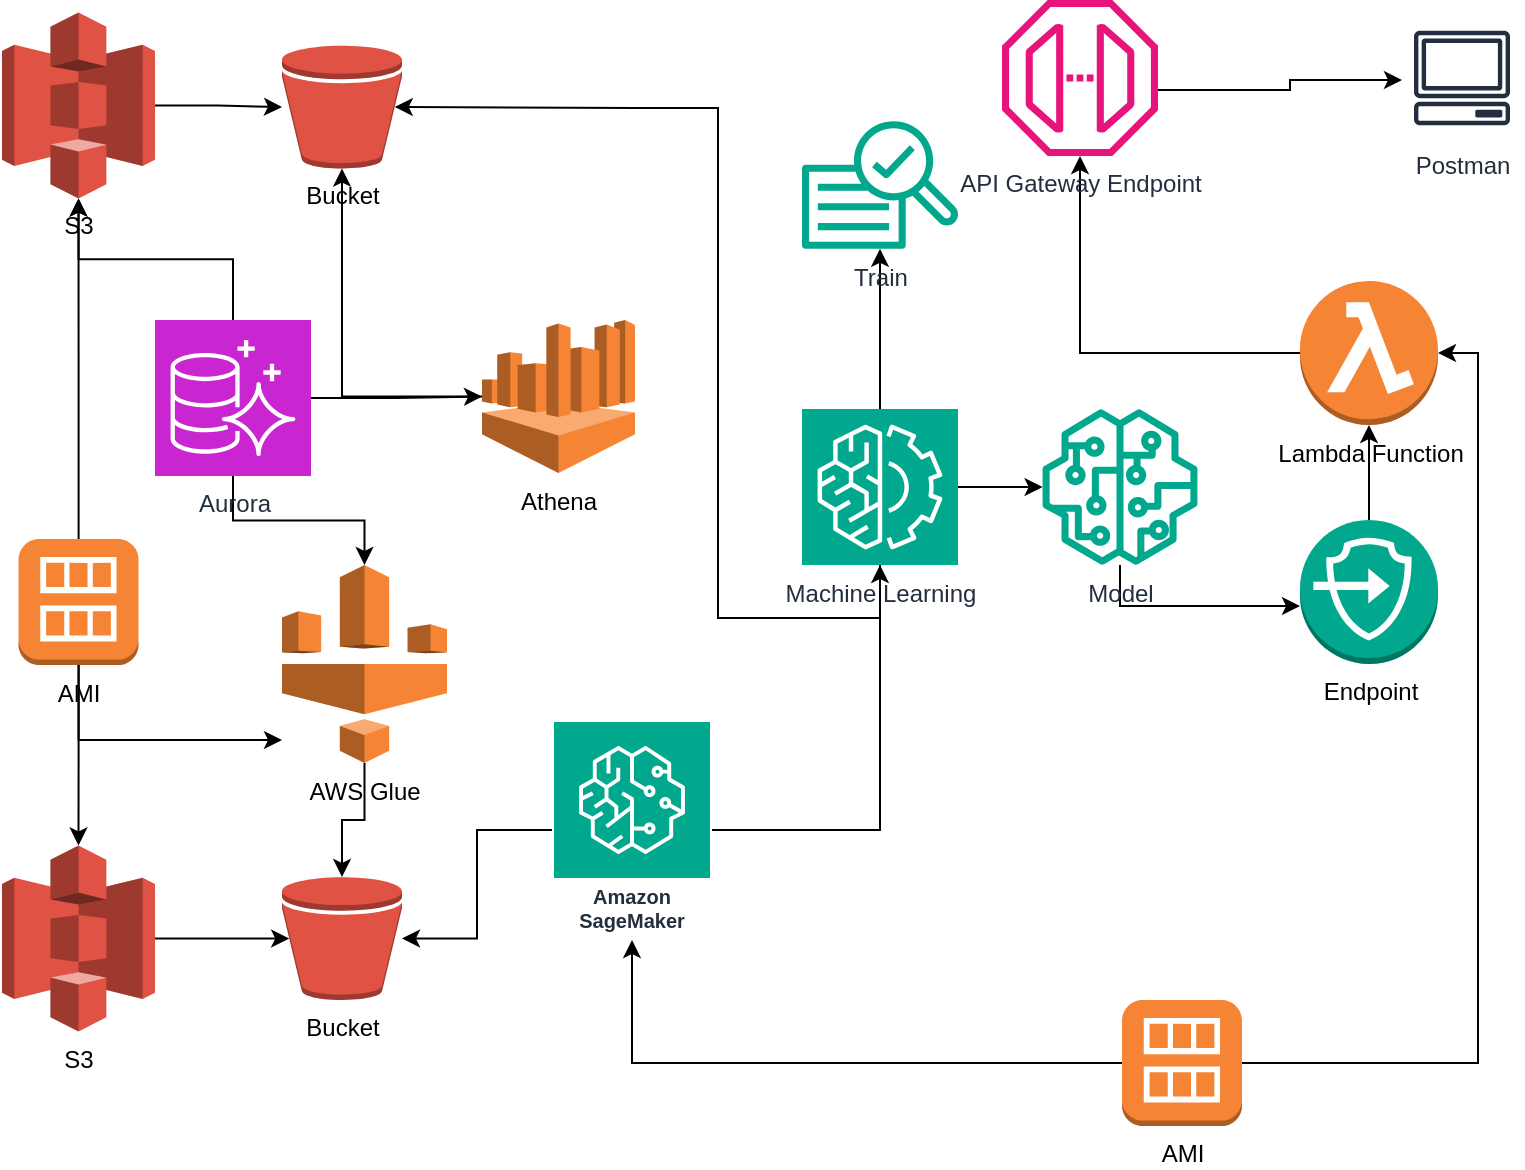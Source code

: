 <mxfile version="24.9.3">
  <diagram name="Page-1" id="DFdH9Ikgwe46YlfD4Rme">
    <mxGraphModel dx="1007" dy="605" grid="1" gridSize="10" guides="1" tooltips="1" connect="1" arrows="1" fold="1" page="1" pageScale="1" pageWidth="1100" pageHeight="850" math="0" shadow="0">
      <root>
        <mxCell id="0" />
        <mxCell id="1" parent="0" />
        <mxCell id="S203vMJa91FMzyEnusju-2" value="AWS Glue" style="outlineConnect=0;dashed=0;verticalLabelPosition=bottom;verticalAlign=top;align=center;html=1;shape=mxgraph.aws3.glue;fillColor=#F58534;gradientColor=none;" vertex="1" parent="1">
          <mxGeometry x="210" y="402.5" width="82.5" height="99" as="geometry" />
        </mxCell>
        <mxCell id="S203vMJa91FMzyEnusju-25" style="edgeStyle=orthogonalEdgeStyle;rounded=0;orthogonalLoop=1;jettySize=auto;html=1;" edge="1" parent="1" source="S203vMJa91FMzyEnusju-6" target="S203vMJa91FMzyEnusju-13">
          <mxGeometry relative="1" as="geometry" />
        </mxCell>
        <mxCell id="S203vMJa91FMzyEnusju-49" style="edgeStyle=orthogonalEdgeStyle;rounded=0;orthogonalLoop=1;jettySize=auto;html=1;" edge="1" parent="1" source="S203vMJa91FMzyEnusju-6" target="S203vMJa91FMzyEnusju-2">
          <mxGeometry relative="1" as="geometry">
            <Array as="points">
              <mxPoint x="108" y="490" />
            </Array>
          </mxGeometry>
        </mxCell>
        <mxCell id="S203vMJa91FMzyEnusju-60" style="edgeStyle=orthogonalEdgeStyle;rounded=0;orthogonalLoop=1;jettySize=auto;html=1;" edge="1" parent="1" source="S203vMJa91FMzyEnusju-6" target="S203vMJa91FMzyEnusju-56">
          <mxGeometry relative="1" as="geometry" />
        </mxCell>
        <mxCell id="S203vMJa91FMzyEnusju-6" value="AMI" style="outlineConnect=0;dashed=0;verticalLabelPosition=bottom;verticalAlign=top;align=center;html=1;shape=mxgraph.aws3.ami;fillColor=#F58534;gradientColor=none;" vertex="1" parent="1">
          <mxGeometry x="78.25" y="389.5" width="60" height="63" as="geometry" />
        </mxCell>
        <mxCell id="S203vMJa91FMzyEnusju-35" style="edgeStyle=orthogonalEdgeStyle;rounded=0;orthogonalLoop=1;jettySize=auto;html=1;" edge="1" parent="1" source="S203vMJa91FMzyEnusju-8" target="S203vMJa91FMzyEnusju-11">
          <mxGeometry relative="1" as="geometry" />
        </mxCell>
        <mxCell id="S203vMJa91FMzyEnusju-8" value="Endpoint" style="outlineConnect=0;dashed=0;verticalLabelPosition=bottom;verticalAlign=top;align=center;html=1;shape=mxgraph.aws3.endpoints;fillColor=#01a88d;gradientColor=none;" vertex="1" parent="1">
          <mxGeometry x="719" y="380" width="69" height="72" as="geometry" />
        </mxCell>
        <mxCell id="S203vMJa91FMzyEnusju-36" style="edgeStyle=orthogonalEdgeStyle;rounded=0;orthogonalLoop=1;jettySize=auto;html=1;" edge="1" parent="1" source="S203vMJa91FMzyEnusju-11" target="S203vMJa91FMzyEnusju-20">
          <mxGeometry relative="1" as="geometry" />
        </mxCell>
        <mxCell id="S203vMJa91FMzyEnusju-11" value="Lambda Function" style="outlineConnect=0;dashed=0;verticalLabelPosition=bottom;verticalAlign=top;align=center;html=1;shape=mxgraph.aws3.lambda_function;fillColor=#F58534;gradientColor=none;" vertex="1" parent="1">
          <mxGeometry x="719" y="260.5" width="69" height="72" as="geometry" />
        </mxCell>
        <mxCell id="S203vMJa91FMzyEnusju-47" style="edgeStyle=orthogonalEdgeStyle;rounded=0;orthogonalLoop=1;jettySize=auto;html=1;" edge="1" parent="1" source="S203vMJa91FMzyEnusju-13" target="S203vMJa91FMzyEnusju-14">
          <mxGeometry relative="1" as="geometry" />
        </mxCell>
        <mxCell id="S203vMJa91FMzyEnusju-13" value="S3" style="outlineConnect=0;dashed=0;verticalLabelPosition=bottom;verticalAlign=top;align=center;html=1;shape=mxgraph.aws3.s3;fillColor=#E05243;gradientColor=none;" vertex="1" parent="1">
          <mxGeometry x="70" y="126.25" width="76.5" height="93" as="geometry" />
        </mxCell>
        <mxCell id="S203vMJa91FMzyEnusju-14" value="Bucket" style="outlineConnect=0;dashed=0;verticalLabelPosition=bottom;verticalAlign=top;align=center;html=1;shape=mxgraph.aws3.bucket;fillColor=#E05243;gradientColor=none;" vertex="1" parent="1">
          <mxGeometry x="210" y="142.75" width="60" height="61.5" as="geometry" />
        </mxCell>
        <mxCell id="S203vMJa91FMzyEnusju-15" value="Postman" style="sketch=0;outlineConnect=0;fontColor=#232F3E;gradientColor=none;strokeColor=#232F3E;fillColor=#ffffff;dashed=0;verticalLabelPosition=bottom;verticalAlign=top;align=center;html=1;fontSize=12;fontStyle=0;aspect=fixed;shape=mxgraph.aws4.resourceIcon;resIcon=mxgraph.aws4.client;" vertex="1" parent="1">
          <mxGeometry x="770" y="129" width="60" height="60" as="geometry" />
        </mxCell>
        <mxCell id="S203vMJa91FMzyEnusju-45" style="edgeStyle=orthogonalEdgeStyle;rounded=0;orthogonalLoop=1;jettySize=auto;html=1;" edge="1" parent="1" source="S203vMJa91FMzyEnusju-18" target="S203vMJa91FMzyEnusju-21">
          <mxGeometry relative="1" as="geometry" />
        </mxCell>
        <mxCell id="S203vMJa91FMzyEnusju-55" style="edgeStyle=orthogonalEdgeStyle;rounded=0;orthogonalLoop=1;jettySize=auto;html=1;" edge="1" parent="1" source="S203vMJa91FMzyEnusju-18" target="S203vMJa91FMzyEnusju-53">
          <mxGeometry relative="1" as="geometry" />
        </mxCell>
        <mxCell id="S203vMJa91FMzyEnusju-18" value="Amazon SageMaker" style="sketch=0;outlineConnect=0;fontColor=#232F3E;gradientColor=none;strokeColor=#ffffff;fillColor=#01a88d;dashed=0;verticalLabelPosition=middle;verticalAlign=bottom;align=center;html=1;whiteSpace=wrap;fontSize=10;fontStyle=1;spacing=3;shape=mxgraph.aws4.productIcon;prIcon=mxgraph.aws4.sagemaker;" vertex="1" parent="1">
          <mxGeometry x="345" y="480" width="80" height="110" as="geometry" />
        </mxCell>
        <mxCell id="S203vMJa91FMzyEnusju-58" style="edgeStyle=orthogonalEdgeStyle;rounded=0;orthogonalLoop=1;jettySize=auto;html=1;" edge="1" parent="1" source="S203vMJa91FMzyEnusju-20" target="S203vMJa91FMzyEnusju-15">
          <mxGeometry relative="1" as="geometry">
            <Array as="points">
              <mxPoint x="714" y="165" />
              <mxPoint x="714" y="160" />
            </Array>
          </mxGeometry>
        </mxCell>
        <mxCell id="S203vMJa91FMzyEnusju-20" value="API Gateway Endpoint" style="sketch=0;outlineConnect=0;fontColor=#232F3E;gradientColor=none;fillColor=#E7157B;strokeColor=none;dashed=0;verticalLabelPosition=bottom;verticalAlign=top;align=center;html=1;fontSize=12;fontStyle=0;aspect=fixed;pointerEvents=1;shape=mxgraph.aws4.endpoint;" vertex="1" parent="1">
          <mxGeometry x="570" y="120" width="78" height="78" as="geometry" />
        </mxCell>
        <mxCell id="S203vMJa91FMzyEnusju-39" style="edgeStyle=orthogonalEdgeStyle;rounded=0;orthogonalLoop=1;jettySize=auto;html=1;" edge="1" parent="1" source="S203vMJa91FMzyEnusju-21" target="S203vMJa91FMzyEnusju-23">
          <mxGeometry relative="1" as="geometry" />
        </mxCell>
        <mxCell id="S203vMJa91FMzyEnusju-52" style="edgeStyle=orthogonalEdgeStyle;rounded=0;orthogonalLoop=1;jettySize=auto;html=1;" edge="1" parent="1" source="S203vMJa91FMzyEnusju-21" target="S203vMJa91FMzyEnusju-22">
          <mxGeometry relative="1" as="geometry" />
        </mxCell>
        <mxCell id="S203vMJa91FMzyEnusju-21" value="Machine Learning" style="sketch=0;points=[[0,0,0],[0.25,0,0],[0.5,0,0],[0.75,0,0],[1,0,0],[0,1,0],[0.25,1,0],[0.5,1,0],[0.75,1,0],[1,1,0],[0,0.25,0],[0,0.5,0],[0,0.75,0],[1,0.25,0],[1,0.5,0],[1,0.75,0]];outlineConnect=0;fontColor=#232F3E;fillColor=#01A88D;strokeColor=#ffffff;dashed=0;verticalLabelPosition=bottom;verticalAlign=top;align=center;html=1;fontSize=12;fontStyle=0;aspect=fixed;shape=mxgraph.aws4.resourceIcon;resIcon=mxgraph.aws4.machine_learning;" vertex="1" parent="1">
          <mxGeometry x="470" y="324.5" width="78" height="78" as="geometry" />
        </mxCell>
        <mxCell id="S203vMJa91FMzyEnusju-22" value="Train" style="sketch=0;outlineConnect=0;fontColor=#232F3E;gradientColor=none;fillColor=#01A88D;strokeColor=none;dashed=0;verticalLabelPosition=bottom;verticalAlign=top;align=center;html=1;fontSize=12;fontStyle=0;aspect=fixed;pointerEvents=1;shape=mxgraph.aws4.sagemaker_train;" vertex="1" parent="1">
          <mxGeometry x="470" y="180" width="78" height="65" as="geometry" />
        </mxCell>
        <mxCell id="S203vMJa91FMzyEnusju-40" style="edgeStyle=orthogonalEdgeStyle;rounded=0;orthogonalLoop=1;jettySize=auto;html=1;" edge="1" parent="1" source="S203vMJa91FMzyEnusju-23" target="S203vMJa91FMzyEnusju-8">
          <mxGeometry relative="1" as="geometry">
            <Array as="points">
              <mxPoint x="629" y="423" />
            </Array>
          </mxGeometry>
        </mxCell>
        <mxCell id="S203vMJa91FMzyEnusju-23" value="Model" style="sketch=0;outlineConnect=0;fontColor=#232F3E;gradientColor=none;fillColor=#01A88D;strokeColor=none;dashed=0;verticalLabelPosition=bottom;verticalAlign=top;align=center;html=1;fontSize=12;fontStyle=0;aspect=fixed;pointerEvents=1;shape=mxgraph.aws4.sagemaker_model;" vertex="1" parent="1">
          <mxGeometry x="590" y="324.5" width="78" height="78" as="geometry" />
        </mxCell>
        <mxCell id="S203vMJa91FMzyEnusju-28" style="edgeStyle=orthogonalEdgeStyle;rounded=0;orthogonalLoop=1;jettySize=auto;html=1;" edge="1" parent="1" source="S203vMJa91FMzyEnusju-24" target="S203vMJa91FMzyEnusju-1">
          <mxGeometry relative="1" as="geometry" />
        </mxCell>
        <mxCell id="S203vMJa91FMzyEnusju-29" style="edgeStyle=orthogonalEdgeStyle;rounded=0;orthogonalLoop=1;jettySize=auto;html=1;" edge="1" parent="1" source="S203vMJa91FMzyEnusju-24" target="S203vMJa91FMzyEnusju-2">
          <mxGeometry relative="1" as="geometry" />
        </mxCell>
        <mxCell id="S203vMJa91FMzyEnusju-24" value="Aurora" style="sketch=0;points=[[0,0,0],[0.25,0,0],[0.5,0,0],[0.75,0,0],[1,0,0],[0,1,0],[0.25,1,0],[0.5,1,0],[0.75,1,0],[1,1,0],[0,0.25,0],[0,0.5,0],[0,0.75,0],[1,0.25,0],[1,0.5,0],[1,0.75,0]];outlineConnect=0;fontColor=#232F3E;fillColor=#C925D1;strokeColor=#ffffff;dashed=0;verticalLabelPosition=bottom;verticalAlign=top;align=center;html=1;fontSize=12;fontStyle=0;aspect=fixed;shape=mxgraph.aws4.resourceIcon;resIcon=mxgraph.aws4.aurora;" vertex="1" parent="1">
          <mxGeometry x="146.5" y="280" width="78" height="78" as="geometry" />
        </mxCell>
        <mxCell id="S203vMJa91FMzyEnusju-27" style="edgeStyle=orthogonalEdgeStyle;rounded=0;orthogonalLoop=1;jettySize=auto;html=1;entryX=0.5;entryY=1;entryDx=0;entryDy=0;entryPerimeter=0;" edge="1" parent="1" source="S203vMJa91FMzyEnusju-24" target="S203vMJa91FMzyEnusju-13">
          <mxGeometry relative="1" as="geometry" />
        </mxCell>
        <mxCell id="S203vMJa91FMzyEnusju-44" style="edgeStyle=orthogonalEdgeStyle;rounded=0;orthogonalLoop=1;jettySize=auto;html=1;" edge="1" parent="1" source="S203vMJa91FMzyEnusju-41" target="S203vMJa91FMzyEnusju-18">
          <mxGeometry relative="1" as="geometry" />
        </mxCell>
        <mxCell id="S203vMJa91FMzyEnusju-41" value="AMI" style="outlineConnect=0;dashed=0;verticalLabelPosition=bottom;verticalAlign=top;align=center;html=1;shape=mxgraph.aws3.ami;fillColor=#F58534;gradientColor=none;" vertex="1" parent="1">
          <mxGeometry x="630" y="620" width="60" height="63" as="geometry" />
        </mxCell>
        <mxCell id="S203vMJa91FMzyEnusju-48" value="" style="edgeStyle=orthogonalEdgeStyle;rounded=0;orthogonalLoop=1;jettySize=auto;html=1;entryX=0.94;entryY=0.5;entryDx=0;entryDy=0;entryPerimeter=0;" edge="1" parent="1" source="S203vMJa91FMzyEnusju-21" target="S203vMJa91FMzyEnusju-14">
          <mxGeometry relative="1" as="geometry">
            <mxPoint x="470" y="439" as="sourcePoint" />
            <mxPoint x="300" y="180" as="targetPoint" />
            <Array as="points">
              <mxPoint x="509" y="429" />
              <mxPoint x="428" y="429" />
              <mxPoint x="428" y="174" />
              <mxPoint x="387" y="174" />
            </Array>
          </mxGeometry>
        </mxCell>
        <mxCell id="S203vMJa91FMzyEnusju-62" style="edgeStyle=orthogonalEdgeStyle;rounded=0;orthogonalLoop=1;jettySize=auto;html=1;" edge="1" parent="1" source="S203vMJa91FMzyEnusju-1" target="S203vMJa91FMzyEnusju-14">
          <mxGeometry relative="1" as="geometry" />
        </mxCell>
        <mxCell id="S203vMJa91FMzyEnusju-1" value="Athena" style="outlineConnect=0;dashed=0;verticalLabelPosition=bottom;verticalAlign=top;align=center;html=1;shape=mxgraph.aws3.athena;fillColor=#F58534;gradientColor=none;textShadow=0;" vertex="1" parent="1">
          <mxGeometry x="310" y="280" width="76.5" height="76.5" as="geometry" />
        </mxCell>
        <mxCell id="S203vMJa91FMzyEnusju-50" style="edgeStyle=orthogonalEdgeStyle;rounded=0;orthogonalLoop=1;jettySize=auto;html=1;entryX=1;entryY=0.5;entryDx=0;entryDy=0;entryPerimeter=0;" edge="1" parent="1" source="S203vMJa91FMzyEnusju-41" target="S203vMJa91FMzyEnusju-11">
          <mxGeometry relative="1" as="geometry" />
        </mxCell>
        <mxCell id="S203vMJa91FMzyEnusju-53" value="Bucket" style="outlineConnect=0;dashed=0;verticalLabelPosition=bottom;verticalAlign=top;align=center;html=1;shape=mxgraph.aws3.bucket;fillColor=#E05243;gradientColor=none;" vertex="1" parent="1">
          <mxGeometry x="210" y="558.5" width="60" height="61.5" as="geometry" />
        </mxCell>
        <mxCell id="S203vMJa91FMzyEnusju-54" style="edgeStyle=orthogonalEdgeStyle;rounded=0;orthogonalLoop=1;jettySize=auto;html=1;entryX=0.5;entryY=0;entryDx=0;entryDy=0;entryPerimeter=0;" edge="1" parent="1" source="S203vMJa91FMzyEnusju-2" target="S203vMJa91FMzyEnusju-53">
          <mxGeometry relative="1" as="geometry" />
        </mxCell>
        <mxCell id="S203vMJa91FMzyEnusju-56" value="S3" style="outlineConnect=0;dashed=0;verticalLabelPosition=bottom;verticalAlign=top;align=center;html=1;shape=mxgraph.aws3.s3;fillColor=#E05243;gradientColor=none;" vertex="1" parent="1">
          <mxGeometry x="70" y="542.75" width="76.5" height="93" as="geometry" />
        </mxCell>
        <mxCell id="S203vMJa91FMzyEnusju-57" style="edgeStyle=orthogonalEdgeStyle;rounded=0;orthogonalLoop=1;jettySize=auto;html=1;entryX=0.06;entryY=0.5;entryDx=0;entryDy=0;entryPerimeter=0;" edge="1" parent="1" source="S203vMJa91FMzyEnusju-56" target="S203vMJa91FMzyEnusju-53">
          <mxGeometry relative="1" as="geometry" />
        </mxCell>
      </root>
    </mxGraphModel>
  </diagram>
</mxfile>
